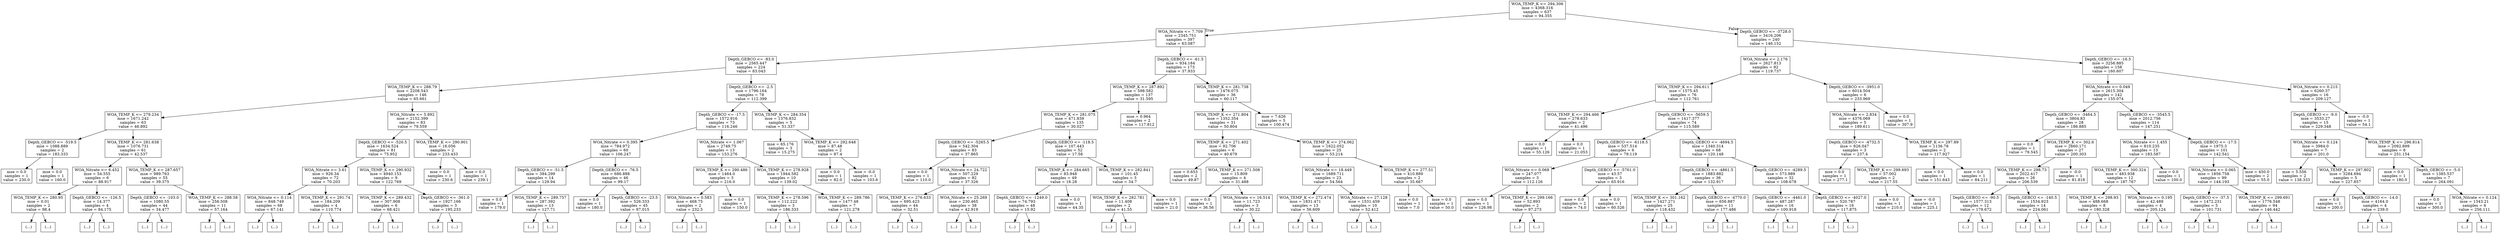 digraph Tree {
node [shape=box] ;
0 [label="WOA_TEMP_K <= 294.306\nmse = 4368.316\nsamples = 637\nvalue = 94.355"] ;
1 [label="WOA_Nitrate <= 7.709\nmse = 2345.751\nsamples = 397\nvalue = 63.087"] ;
0 -> 1 [labeldistance=2.5, labelangle=45, headlabel="True"] ;
2 [label="Depth_GEBCO <= -83.0\nmse = 2565.447\nsamples = 224\nvalue = 83.043"] ;
1 -> 2 ;
3 [label="WOA_TEMP_K <= 288.79\nmse = 2208.543\nsamples = 146\nvalue = 65.661"] ;
2 -> 3 ;
4 [label="WOA_TEMP_K <= 279.234\nmse = 1671.242\nsamples = 63\nvalue = 46.892"] ;
3 -> 4 ;
5 [label="Depth_GEBCO <= -519.5\nmse = 1088.889\nsamples = 2\nvalue = 183.333"] ;
4 -> 5 ;
6 [label="mse = 0.0\nsamples = 1\nvalue = 230.0"] ;
5 -> 6 ;
7 [label="mse = 0.0\nsamples = 1\nvalue = 160.0"] ;
5 -> 7 ;
8 [label="WOA_TEMP_K <= 281.638\nmse = 1076.731\nsamples = 61\nvalue = 42.537"] ;
4 -> 8 ;
9 [label="WOA_Nitrate <= 6.452\nmse = 54.555\nsamples = 6\nvalue = 88.917"] ;
8 -> 9 ;
10 [label="WOA_TEMP_K <= 280.95\nmse = 0.01\nsamples = 2\nvalue = 98.4"] ;
9 -> 10 ;
11 [label="(...)"] ;
10 -> 11 ;
12 [label="(...)"] ;
10 -> 12 ;
13 [label="Depth_GEBCO <= -126.5\nmse = 14.377\nsamples = 4\nvalue = 84.175"] ;
9 -> 13 ;
14 [label="(...)"] ;
13 -> 14 ;
17 [label="(...)"] ;
13 -> 17 ;
20 [label="WOA_TEMP_K <= 287.657\nmse = 989.763\nsamples = 55\nvalue = 39.375"] ;
8 -> 20 ;
21 [label="Depth_GEBCO <= -103.0\nmse = 1080.55\nsamples = 44\nvalue = 34.477"] ;
20 -> 21 ;
22 [label="(...)"] ;
21 -> 22 ;
81 [label="(...)"] ;
21 -> 81 ;
84 [label="WOA_TEMP_K <= 288.58\nmse = 256.508\nsamples = 11\nvalue = 57.164"] ;
20 -> 84 ;
85 [label="(...)"] ;
84 -> 85 ;
102 [label="(...)"] ;
84 -> 102 ;
103 [label="WOA_Nitrate <= 5.892\nmse = 2152.399\nsamples = 83\nvalue = 79.559"] ;
3 -> 103 ;
104 [label="Depth_GEBCO <= -520.5\nmse = 1634.524\nsamples = 81\nvalue = 75.952"] ;
103 -> 104 ;
105 [label="WOA_Nitrate <= 3.61\nmse = 926.34\nsamples = 72\nvalue = 70.203"] ;
104 -> 105 ;
106 [label="WOA_Nitrate <= 0.114\nmse = 848.749\nsamples = 68\nvalue = 67.141"] ;
105 -> 106 ;
107 [label="(...)"] ;
106 -> 107 ;
124 [label="(...)"] ;
106 -> 124 ;
221 [label="WOA_TEMP_K <= 291.74\nmse = 184.209\nsamples = 4\nvalue = 110.774"] ;
105 -> 221 ;
222 [label="(...)"] ;
221 -> 222 ;
223 [label="(...)"] ;
221 -> 223 ;
228 [label="WOA_TEMP_K <= 290.932\nmse = 4940.153\nsamples = 9\nvalue = 122.769"] ;
104 -> 228 ;
229 [label="WOA_TEMP_K <= 289.432\nmse = 307.908\nsamples = 6\nvalue = 68.421"] ;
228 -> 229 ;
230 [label="(...)"] ;
229 -> 230 ;
233 [label="(...)"] ;
229 -> 233 ;
240 [label="Depth_GEBCO <= -361.0\nmse = 1927.166\nsamples = 3\nvalue = 195.233"] ;
228 -> 240 ;
241 [label="(...)"] ;
240 -> 241 ;
242 [label="(...)"] ;
240 -> 242 ;
245 [label="WOA_TEMP_K <= 290.901\nmse = 16.056\nsamples = 2\nvalue = 233.433"] ;
103 -> 245 ;
246 [label="mse = 0.0\nsamples = 1\nvalue = 230.6"] ;
245 -> 246 ;
247 [label="mse = 0.0\nsamples = 1\nvalue = 239.1"] ;
245 -> 247 ;
248 [label="Depth_GEBCO <= -2.5\nmse = 1796.164\nsamples = 78\nvalue = 112.399"] ;
2 -> 248 ;
249 [label="Depth_GEBCO <= -17.5\nmse = 1572.916\nsamples = 73\nvalue = 116.246"] ;
248 -> 249 ;
250 [label="WOA_Nitrate <= 0.395\nmse = 784.972\nsamples = 60\nvalue = 106.247"] ;
249 -> 250 ;
251 [label="Depth_GEBCO <= -51.5\nmse = 384.299\nsamples = 14\nvalue = 129.94"] ;
250 -> 251 ;
252 [label="mse = 0.0\nsamples = 1\nvalue = 179.0"] ;
251 -> 252 ;
253 [label="WOA_TEMP_K <= 289.757\nmse = 287.392\nsamples = 13\nvalue = 127.71"] ;
251 -> 253 ;
254 [label="(...)"] ;
253 -> 254 ;
255 [label="(...)"] ;
253 -> 255 ;
266 [label="Depth_GEBCO <= -76.5\nmse = 686.888\nsamples = 46\nvalue = 99.17"] ;
250 -> 266 ;
267 [label="mse = 0.0\nsamples = 1\nvalue = 180.0"] ;
266 -> 267 ;
268 [label="Depth_GEBCO <= -23.5\nmse = 526.333\nsamples = 45\nvalue = 97.015"] ;
266 -> 268 ;
269 [label="(...)"] ;
268 -> 269 ;
330 [label="(...)"] ;
268 -> 330 ;
339 [label="WOA_Nitrate <= 1.067\nmse = 2749.75\nsamples = 13\nvalue = 153.276"] ;
249 -> 339 ;
340 [label="WOA_TEMP_K <= 290.486\nmse = 1464.0\nsamples = 3\nvalue = 216.0"] ;
339 -> 340 ;
341 [label="WOA_Nitrate <= 0.583\nmse = 468.75\nsamples = 2\nvalue = 232.5"] ;
340 -> 341 ;
342 [label="(...)"] ;
341 -> 342 ;
343 [label="(...)"] ;
341 -> 343 ;
344 [label="mse = 0.0\nsamples = 1\nvalue = 150.0"] ;
340 -> 344 ;
345 [label="WOA_TEMP_K <= 278.928\nmse = 1944.582\nsamples = 10\nvalue = 139.02"] ;
339 -> 345 ;
346 [label="WOA_TEMP_K <= 278.596\nmse = 112.222\nsamples = 3\nvalue = 186.333"] ;
345 -> 346 ;
347 [label="(...)"] ;
346 -> 347 ;
350 [label="(...)"] ;
346 -> 350 ;
351 [label="WOA_TEMP_K <= 289.786\nmse = 1477.48\nsamples = 7\nvalue = 121.278"] ;
345 -> 351 ;
352 [label="(...)"] ;
351 -> 352 ;
359 [label="(...)"] ;
351 -> 359 ;
364 [label="WOA_TEMP_K <= 284.354\nmse = 1376.832\nsamples = 5\nvalue = 51.337"] ;
248 -> 364 ;
365 [label="mse = 65.176\nsamples = 3\nvalue = 15.275"] ;
364 -> 365 ;
366 [label="WOA_TEMP_K <= 292.648\nmse = 87.48\nsamples = 2\nvalue = 87.4"] ;
364 -> 366 ;
367 [label="mse = 0.0\nsamples = 1\nvalue = 82.0"] ;
366 -> 367 ;
368 [label="mse = -0.0\nsamples = 1\nvalue = 103.6"] ;
366 -> 368 ;
369 [label="Depth_GEBCO <= -61.5\nmse = 934.184\nsamples = 173\nvalue = 37.933"] ;
1 -> 369 ;
370 [label="WOA_TEMP_K <= 287.892\nmse = 598.582\nsamples = 137\nvalue = 31.595"] ;
369 -> 370 ;
371 [label="WOA_TEMP_K <= 281.075\nmse = 471.839\nsamples = 135\nvalue = 30.027"] ;
370 -> 371 ;
372 [label="Depth_GEBCO <= -5265.5\nmse = 542.304\nsamples = 83\nvalue = 37.865"] ;
371 -> 372 ;
373 [label="mse = 0.0\nsamples = 1\nvalue = 110.0"] ;
372 -> 373 ;
374 [label="WOA_Nitrate <= 24.722\nmse = 507.229\nsamples = 82\nvalue = 37.326"] ;
372 -> 374 ;
375 [label="WOA_TEMP_K <= 276.633\nmse = 695.423\nsamples = 44\nvalue = 32.51"] ;
374 -> 375 ;
376 [label="(...)"] ;
375 -> 376 ;
433 [label="(...)"] ;
375 -> 433 ;
460 [label="WOA_Nitrate <= 25.269\nmse = 230.465\nsamples = 38\nvalue = 42.919"] ;
374 -> 460 ;
461 [label="(...)"] ;
460 -> 461 ;
478 [label="(...)"] ;
460 -> 478 ;
531 [label="Depth_GEBCO <= -118.5\nmse = 107.443\nsamples = 52\nvalue = 17.58"] ;
371 -> 531 ;
532 [label="WOA_TEMP_K <= 284.665\nmse = 83.948\nsamples = 49\nvalue = 16.28"] ;
531 -> 532 ;
533 [label="Depth_GEBCO <= -1249.0\nmse = 74.793\nsamples = 48\nvalue = 15.92"] ;
532 -> 533 ;
534 [label="(...)"] ;
533 -> 534 ;
543 [label="(...)"] ;
533 -> 543 ;
574 [label="mse = 0.0\nsamples = 1\nvalue = 44.35"] ;
532 -> 574 ;
575 [label="WOA_TEMP_K <= 282.841\nmse = 101.45\nsamples = 3\nvalue = 34.7"] ;
531 -> 575 ;
576 [label="WOA_TEMP_K <= 282.781\nmse = 11.408\nsamples = 2\nvalue = 41.55"] ;
575 -> 576 ;
577 [label="(...)"] ;
576 -> 577 ;
578 [label="(...)"] ;
576 -> 578 ;
579 [label="mse = 0.0\nsamples = 1\nvalue = 21.0"] ;
575 -> 579 ;
580 [label="mse = 0.964\nsamples = 2\nvalue = 117.812"] ;
370 -> 580 ;
581 [label="WOA_TEMP_K <= 281.738\nmse = 1476.075\nsamples = 36\nvalue = 60.117"] ;
369 -> 581 ;
582 [label="WOA_TEMP_K <= 271.804\nmse = 1352.354\nsamples = 31\nvalue = 50.804"] ;
581 -> 582 ;
583 [label="WOA_TEMP_K <= 271.402\nmse = 92.706\nsamples = 6\nvalue = 40.679"] ;
582 -> 583 ;
584 [label="mse = 0.653\nsamples = 2\nvalue = 49.87"] ;
583 -> 584 ;
585 [label="WOA_TEMP_K <= 271.508\nmse = 15.809\nsamples = 4\nvalue = 31.488"] ;
583 -> 585 ;
586 [label="mse = 0.0\nsamples = 1\nvalue = 36.56"] ;
585 -> 586 ;
587 [label="WOA_Nitrate <= 16.514\nmse = 11.723\nsamples = 3\nvalue = 30.22"] ;
585 -> 587 ;
588 [label="(...)"] ;
587 -> 588 ;
589 [label="(...)"] ;
587 -> 589 ;
592 [label="WOA_TEMP_K <= 274.062\nmse = 1622.052\nsamples = 25\nvalue = 53.214"] ;
582 -> 592 ;
593 [label="WOA_Nitrate <= 18.449\nmse = 1689.711\nsamples = 23\nvalue = 54.564"] ;
592 -> 593 ;
594 [label="WOA_TEMP_K <= 272.474\nmse = 1831.471\nsamples = 13\nvalue = 56.609"] ;
593 -> 594 ;
595 [label="(...)"] ;
594 -> 595 ;
596 [label="(...)"] ;
594 -> 596 ;
601 [label="WOA_Nitrate <= 27.128\nmse = 1531.459\nsamples = 10\nvalue = 52.412"] ;
593 -> 601 ;
602 [label="(...)"] ;
601 -> 602 ;
605 [label="(...)"] ;
601 -> 605 ;
606 [label="WOA_TEMP_K <= 277.51\nmse = 410.889\nsamples = 2\nvalue = 35.667"] ;
592 -> 606 ;
607 [label="mse = 0.0\nsamples = 1\nvalue = 7.0"] ;
606 -> 607 ;
608 [label="mse = 0.0\nsamples = 1\nvalue = 50.0"] ;
606 -> 608 ;
609 [label="mse = 7.626\nsamples = 5\nvalue = 100.474"] ;
581 -> 609 ;
610 [label="Depth_GEBCO <= -3728.0\nmse = 3416.206\nsamples = 240\nvalue = 146.152"] ;
0 -> 610 [labeldistance=2.5, labelangle=-45, headlabel="False"] ;
611 [label="WOA_Nitrate <= 2.176\nmse = 2627.813\nsamples = 82\nvalue = 119.737"] ;
610 -> 611 ;
612 [label="WOA_TEMP_K <= 294.611\nmse = 1575.45\nsamples = 76\nvalue = 112.761"] ;
611 -> 612 ;
613 [label="WOA_TEMP_K <= 294.466\nmse = 278.633\nsamples = 2\nvalue = 41.496"] ;
612 -> 613 ;
614 [label="mse = 0.0\nsamples = 1\nvalue = 55.126"] ;
613 -> 614 ;
615 [label="mse = 0.0\nsamples = 1\nvalue = 21.053"] ;
613 -> 615 ;
616 [label="Depth_GEBCO <= -5659.5\nmse = 1417.377\nsamples = 74\nvalue = 115.589"] ;
612 -> 616 ;
617 [label="Depth_GEBCO <= -6118.5\nmse = 537.514\nsamples = 6\nvalue = 79.119"] ;
616 -> 617 ;
618 [label="WOA_Nitrate <= 0.068\nmse = 247.077\nsamples = 3\nvalue = 112.126"] ;
617 -> 618 ;
619 [label="mse = 0.0\nsamples = 1\nvalue = 126.98"] ;
618 -> 619 ;
620 [label="WOA_TEMP_K <= 299.166\nmse = 52.893\nsamples = 2\nvalue = 97.273"] ;
618 -> 620 ;
621 [label="(...)"] ;
620 -> 621 ;
622 [label="(...)"] ;
620 -> 622 ;
623 [label="Depth_GEBCO <= -5761.0\nmse = 43.57\nsamples = 3\nvalue = 65.916"] ;
617 -> 623 ;
624 [label="mse = 0.0\nsamples = 2\nvalue = 74.0"] ;
623 -> 624 ;
625 [label="mse = 0.0\nsamples = 1\nvalue = 60.526"] ;
623 -> 625 ;
626 [label="Depth_GEBCO <= -4694.5\nmse = 1340.314\nsamples = 68\nvalue = 120.148"] ;
616 -> 626 ;
627 [label="Depth_GEBCO <= -4861.5\nmse = 1883.882\nsamples = 36\nvalue = 132.917"] ;
626 -> 627 ;
628 [label="WOA_TEMP_K <= 301.162\nmse = 1427.271\nsamples = 25\nvalue = 118.432"] ;
627 -> 628 ;
629 [label="(...)"] ;
628 -> 629 ;
668 [label="(...)"] ;
628 -> 668 ;
677 [label="Depth_GEBCO <= -4770.0\nmse = 656.887\nsamples = 11\nvalue = 177.486"] ;
627 -> 677 ;
678 [label="(...)"] ;
677 -> 678 ;
689 [label="(...)"] ;
677 -> 689 ;
694 [label="Depth_GEBCO <= -4289.5\nmse = 573.989\nsamples = 32\nvalue = 108.678"] ;
626 -> 694 ;
695 [label="Depth_GEBCO <= -4461.0\nmse = 487.287\nsamples = 16\nvalue = 100.918"] ;
694 -> 695 ;
696 [label="(...)"] ;
695 -> 696 ;
723 [label="(...)"] ;
695 -> 723 ;
726 [label="Depth_GEBCO <= -4027.0\nmse = 520.787\nsamples = 16\nvalue = 117.875"] ;
694 -> 726 ;
727 [label="(...)"] ;
726 -> 727 ;
742 [label="(...)"] ;
726 -> 742 ;
757 [label="Depth_GEBCO <= -3951.0\nmse = 6014.504\nsamples = 6\nvalue = 233.969"] ;
611 -> 757 ;
758 [label="WOA_Nitrate <= 2.834\nmse = 4376.069\nsamples = 5\nvalue = 189.611"] ;
757 -> 758 ;
759 [label="Depth_GEBCO <= -4732.5\nmse = 826.047\nsamples = 3\nvalue = 237.4"] ;
758 -> 759 ;
760 [label="mse = 0.0\nsamples = 1\nvalue = 277.1"] ;
759 -> 760 ;
761 [label="WOA_TEMP_K <= 299.693\nmse = 57.002\nsamples = 2\nvalue = 217.55"] ;
759 -> 761 ;
762 [label="mse = 0.0\nsamples = 1\nvalue = 210.0"] ;
761 -> 762 ;
763 [label="mse = -0.0\nsamples = 1\nvalue = 225.1"] ;
761 -> 763 ;
764 [label="WOA_TEMP_K <= 297.89\nmse = 1136.78\nsamples = 2\nvalue = 117.927"] ;
758 -> 764 ;
765 [label="mse = 0.0\nsamples = 1\nvalue = 151.643"] ;
764 -> 765 ;
766 [label="mse = 0.0\nsamples = 1\nvalue = 84.211"] ;
764 -> 766 ;
767 [label="mse = 0.0\nsamples = 1\nvalue = 307.9"] ;
757 -> 767 ;
768 [label="Depth_GEBCO <= -16.5\nmse = 3256.885\nsamples = 158\nvalue = 160.607"] ;
610 -> 768 ;
769 [label="WOA_Nitrate <= 0.049\nmse = 2615.304\nsamples = 142\nvalue = 155.074"] ;
768 -> 769 ;
770 [label="Depth_GEBCO <= -3464.5\nmse = 3804.83\nsamples = 28\nvalue = 186.885"] ;
769 -> 770 ;
771 [label="mse = 0.0\nsamples = 1\nvalue = 79.545"] ;
770 -> 771 ;
772 [label="WOA_TEMP_K <= 302.6\nmse = 2660.171\nsamples = 27\nvalue = 200.303"] ;
770 -> 772 ;
773 [label="WOA_TEMP_K <= 298.73\nmse = 2022.417\nsamples = 26\nvalue = 206.539"] ;
772 -> 773 ;
774 [label="Depth_GEBCO <= -90.5\nmse = 1577.313\nsamples = 12\nvalue = 179.672"] ;
773 -> 774 ;
775 [label="(...)"] ;
774 -> 775 ;
786 [label="(...)"] ;
774 -> 786 ;
787 [label="Depth_GEBCO <= -140.5\nmse = 1534.923\nsamples = 14\nvalue = 224.061"] ;
773 -> 787 ;
788 [label="(...)"] ;
787 -> 788 ;
795 [label="(...)"] ;
787 -> 795 ;
798 [label="mse = -0.0\nsamples = 1\nvalue = 81.818"] ;
772 -> 798 ;
799 [label="Depth_GEBCO <= -3545.5\nmse = 2012.756\nsamples = 114\nvalue = 147.251"] ;
769 -> 799 ;
800 [label="WOA_Nitrate <= 1.455\nmse = 810.235\nsamples = 13\nvalue = 183.587"] ;
799 -> 800 ;
801 [label="WOA_TEMP_K <= 300.324\nmse = 483.938\nsamples = 12\nvalue = 187.767"] ;
800 -> 801 ;
802 [label="WOA_TEMP_K <= 298.93\nmse = 488.668\nsamples = 8\nvalue = 180.328"] ;
801 -> 802 ;
803 [label="(...)"] ;
802 -> 803 ;
806 [label="(...)"] ;
802 -> 806 ;
809 [label="WOA_Nitrate <= 0.195\nmse = 42.489\nsamples = 4\nvalue = 205.124"] ;
801 -> 809 ;
810 [label="(...)"] ;
809 -> 810 ;
811 [label="(...)"] ;
809 -> 811 ;
816 [label="mse = 0.0\nsamples = 1\nvalue = 100.0"] ;
800 -> 816 ;
817 [label="Depth_GEBCO <= -17.5\nmse = 1975.3\nsamples = 101\nvalue = 142.541"] ;
799 -> 817 ;
818 [label="WOA_Nitrate <= 0.065\nmse = 1856.758\nsamples = 99\nvalue = 144.193"] ;
817 -> 818 ;
819 [label="Depth_GEBCO <= -37.5\nmse = 1472.231\nsamples = 5\nvalue = 101.731"] ;
818 -> 819 ;
820 [label="(...)"] ;
819 -> 820 ;
825 [label="(...)"] ;
819 -> 825 ;
826 [label="WOA_TEMP_K <= 299.691\nmse = 1776.548\nsamples = 94\nvalue = 146.442"] ;
818 -> 826 ;
827 [label="(...)"] ;
826 -> 827 ;
956 [label="(...)"] ;
826 -> 956 ;
975 [label="mse = 450.0\nsamples = 2\nvalue = 55.0"] ;
817 -> 975 ;
976 [label="WOA_Nitrate <= 0.215\nmse = 6260.37\nsamples = 16\nvalue = 209.127"] ;
768 -> 976 ;
977 [label="Depth_GEBCO <= -9.0\nmse = 3533.27\nsamples = 15\nvalue = 229.348"] ;
976 -> 977 ;
978 [label="WOA_Nitrate <= 0.124\nmse = 3984.0\nsamples = 7\nvalue = 201.0"] ;
977 -> 978 ;
979 [label="mse = 5.556\nsamples = 2\nvalue = 138.333"] ;
978 -> 979 ;
980 [label="WOA_TEMP_K <= 297.802\nmse = 3284.694\nsamples = 5\nvalue = 227.857"] ;
978 -> 980 ;
981 [label="mse = 0.0\nsamples = 1\nvalue = 200.0"] ;
980 -> 981 ;
982 [label="Depth_GEBCO <= -14.0\nmse = 4164.0\nsamples = 4\nvalue = 239.0"] ;
980 -> 982 ;
983 [label="(...)"] ;
982 -> 983 ;
984 [label="(...)"] ;
982 -> 984 ;
985 [label="WOA_TEMP_K <= 296.814\nmse = 2092.899\nsamples = 8\nvalue = 251.154"] ;
977 -> 985 ;
986 [label="mse = 0.0\nsamples = 1\nvalue = 180.0"] ;
985 -> 986 ;
987 [label="Depth_GEBCO <= -5.0\nmse = 1385.537\nsamples = 7\nvalue = 264.091"] ;
985 -> 987 ;
988 [label="mse = 0.0\nsamples = 1\nvalue = 300.0"] ;
987 -> 988 ;
989 [label="WOA_Nitrate <= 0.124\nmse = 1343.21\nsamples = 6\nvalue = 256.111"] ;
987 -> 989 ;
990 [label="(...)"] ;
989 -> 990 ;
993 [label="(...)"] ;
989 -> 993 ;
994 [label="mse = -0.0\nsamples = 1\nvalue = 54.1"] ;
976 -> 994 ;
}